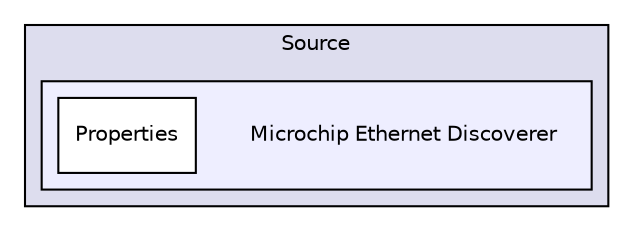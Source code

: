 digraph "C:/Users/mainuser/Desktop/School/SeniorProject/EthKitTCP/Microchip/TCPIP Stack/Utilities/Source/Microchip Ethernet Discoverer" {
  compound=true
  node [ fontsize="10", fontname="Helvetica"];
  edge [ labelfontsize="10", labelfontname="Helvetica"];
  subgraph clusterdir_177330ddfdbe339a265ebf15f7107908 {
    graph [ bgcolor="#ddddee", pencolor="black", label="Source" fontname="Helvetica", fontsize="10", URL="dir_177330ddfdbe339a265ebf15f7107908.html"]
  subgraph clusterdir_4f3e83dc347b0d092944f7a9ef09c95b {
    graph [ bgcolor="#eeeeff", pencolor="black", label="" URL="dir_4f3e83dc347b0d092944f7a9ef09c95b.html"];
    dir_4f3e83dc347b0d092944f7a9ef09c95b [shape=plaintext label="Microchip Ethernet Discoverer"];
    dir_90a651776464a586b48792b33bab66d0 [shape=box label="Properties" color="black" fillcolor="white" style="filled" URL="dir_90a651776464a586b48792b33bab66d0.html"];
  }
  }
}
